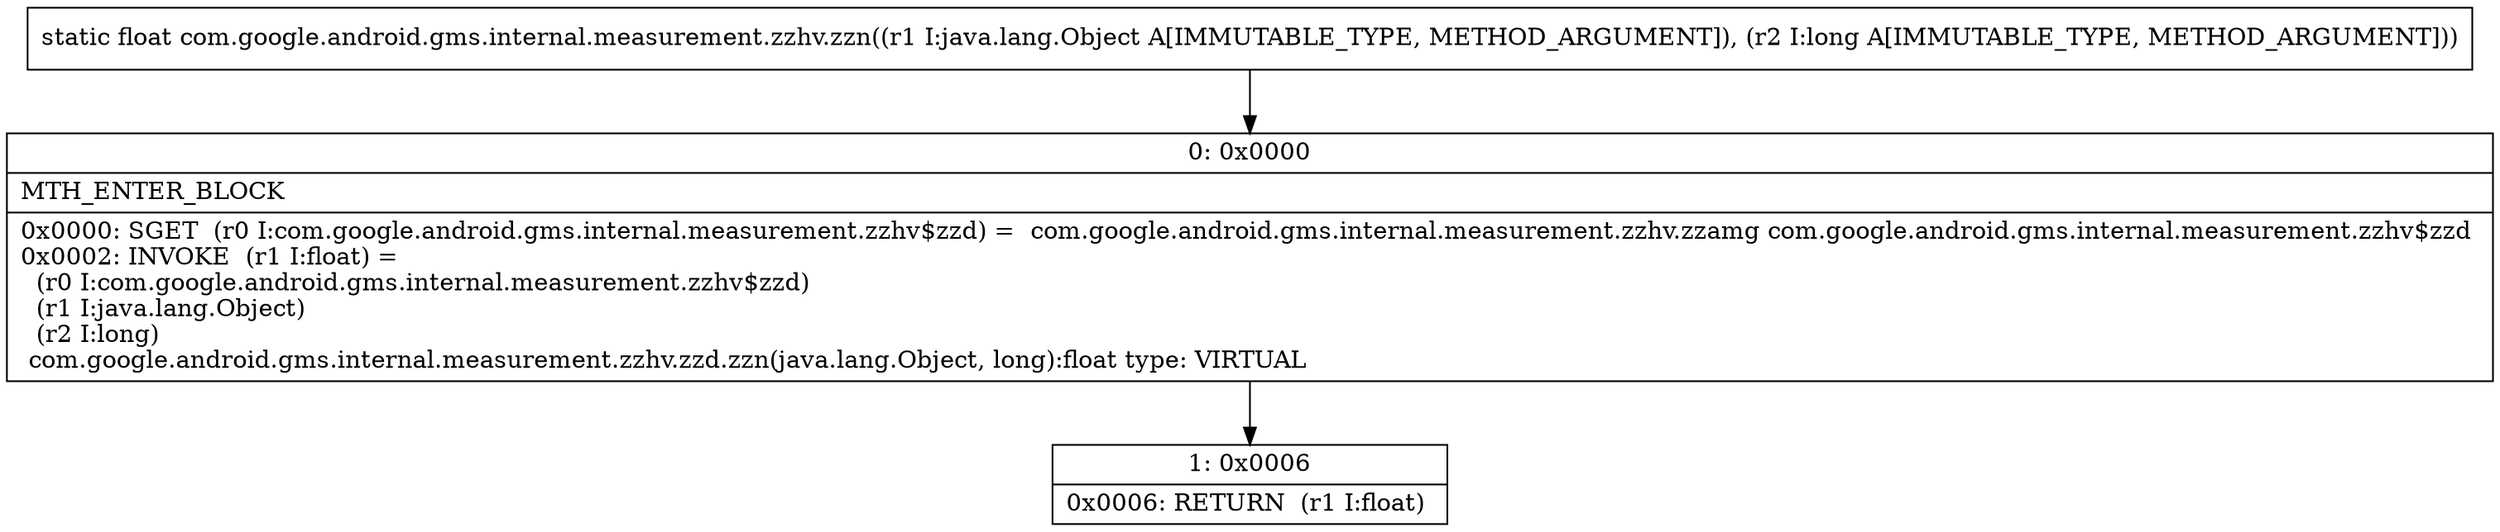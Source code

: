 digraph "CFG forcom.google.android.gms.internal.measurement.zzhv.zzn(Ljava\/lang\/Object;J)F" {
Node_0 [shape=record,label="{0\:\ 0x0000|MTH_ENTER_BLOCK\l|0x0000: SGET  (r0 I:com.google.android.gms.internal.measurement.zzhv$zzd) =  com.google.android.gms.internal.measurement.zzhv.zzamg com.google.android.gms.internal.measurement.zzhv$zzd \l0x0002: INVOKE  (r1 I:float) = \l  (r0 I:com.google.android.gms.internal.measurement.zzhv$zzd)\l  (r1 I:java.lang.Object)\l  (r2 I:long)\l com.google.android.gms.internal.measurement.zzhv.zzd.zzn(java.lang.Object, long):float type: VIRTUAL \l}"];
Node_1 [shape=record,label="{1\:\ 0x0006|0x0006: RETURN  (r1 I:float) \l}"];
MethodNode[shape=record,label="{static float com.google.android.gms.internal.measurement.zzhv.zzn((r1 I:java.lang.Object A[IMMUTABLE_TYPE, METHOD_ARGUMENT]), (r2 I:long A[IMMUTABLE_TYPE, METHOD_ARGUMENT])) }"];
MethodNode -> Node_0;
Node_0 -> Node_1;
}

